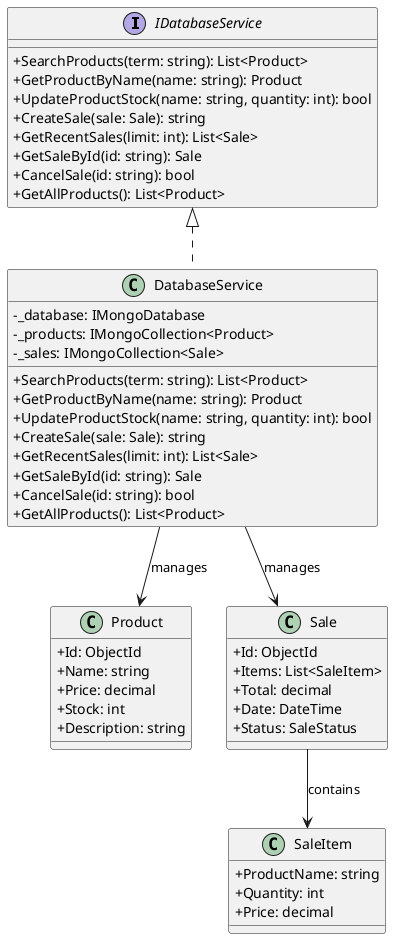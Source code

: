 @startuml Corner Shop Class Diagram

' Style
skinparam classAttributeIconSize 0
skinparam packageStyle rectangle

' Interfaces
interface IDatabaseService {
    +SearchProducts(term: string): List<Product>
    +GetProductByName(name: string): Product
    +UpdateProductStock(name: string, quantity: int): bool
    +CreateSale(sale: Sale): string
    +GetRecentSales(limit: int): List<Sale>
    +GetSaleById(id: string): Sale
    +CancelSale(id: string): bool
    +GetAllProducts(): List<Product>
}

' Classes
class DatabaseService {
    -_database: IMongoDatabase
    -_products: IMongoCollection<Product>
    -_sales: IMongoCollection<Sale>
    +SearchProducts(term: string): List<Product>
    +GetProductByName(name: string): Product
    +UpdateProductStock(name: string, quantity: int): bool
    +CreateSale(sale: Sale): string
    +GetRecentSales(limit: int): List<Sale>
    +GetSaleById(id: string): Sale
    +CancelSale(id: string): bool
    +GetAllProducts(): List<Product>
}

class Product {
    +Id: ObjectId
    +Name: string
    +Price: decimal
    +Stock: int
    +Description: string
}

class Sale {
    +Id: ObjectId
    +Items: List<SaleItem>
    +Total: decimal
    +Date: DateTime
    +Status: SaleStatus
}

class SaleItem {
    +ProductName: string
    +Quantity: int
    +Price: decimal
}

' Relationships
IDatabaseService <|.. DatabaseService
DatabaseService --> Product: manages
DatabaseService --> Sale: manages
Sale --> SaleItem: contains

@enduml 